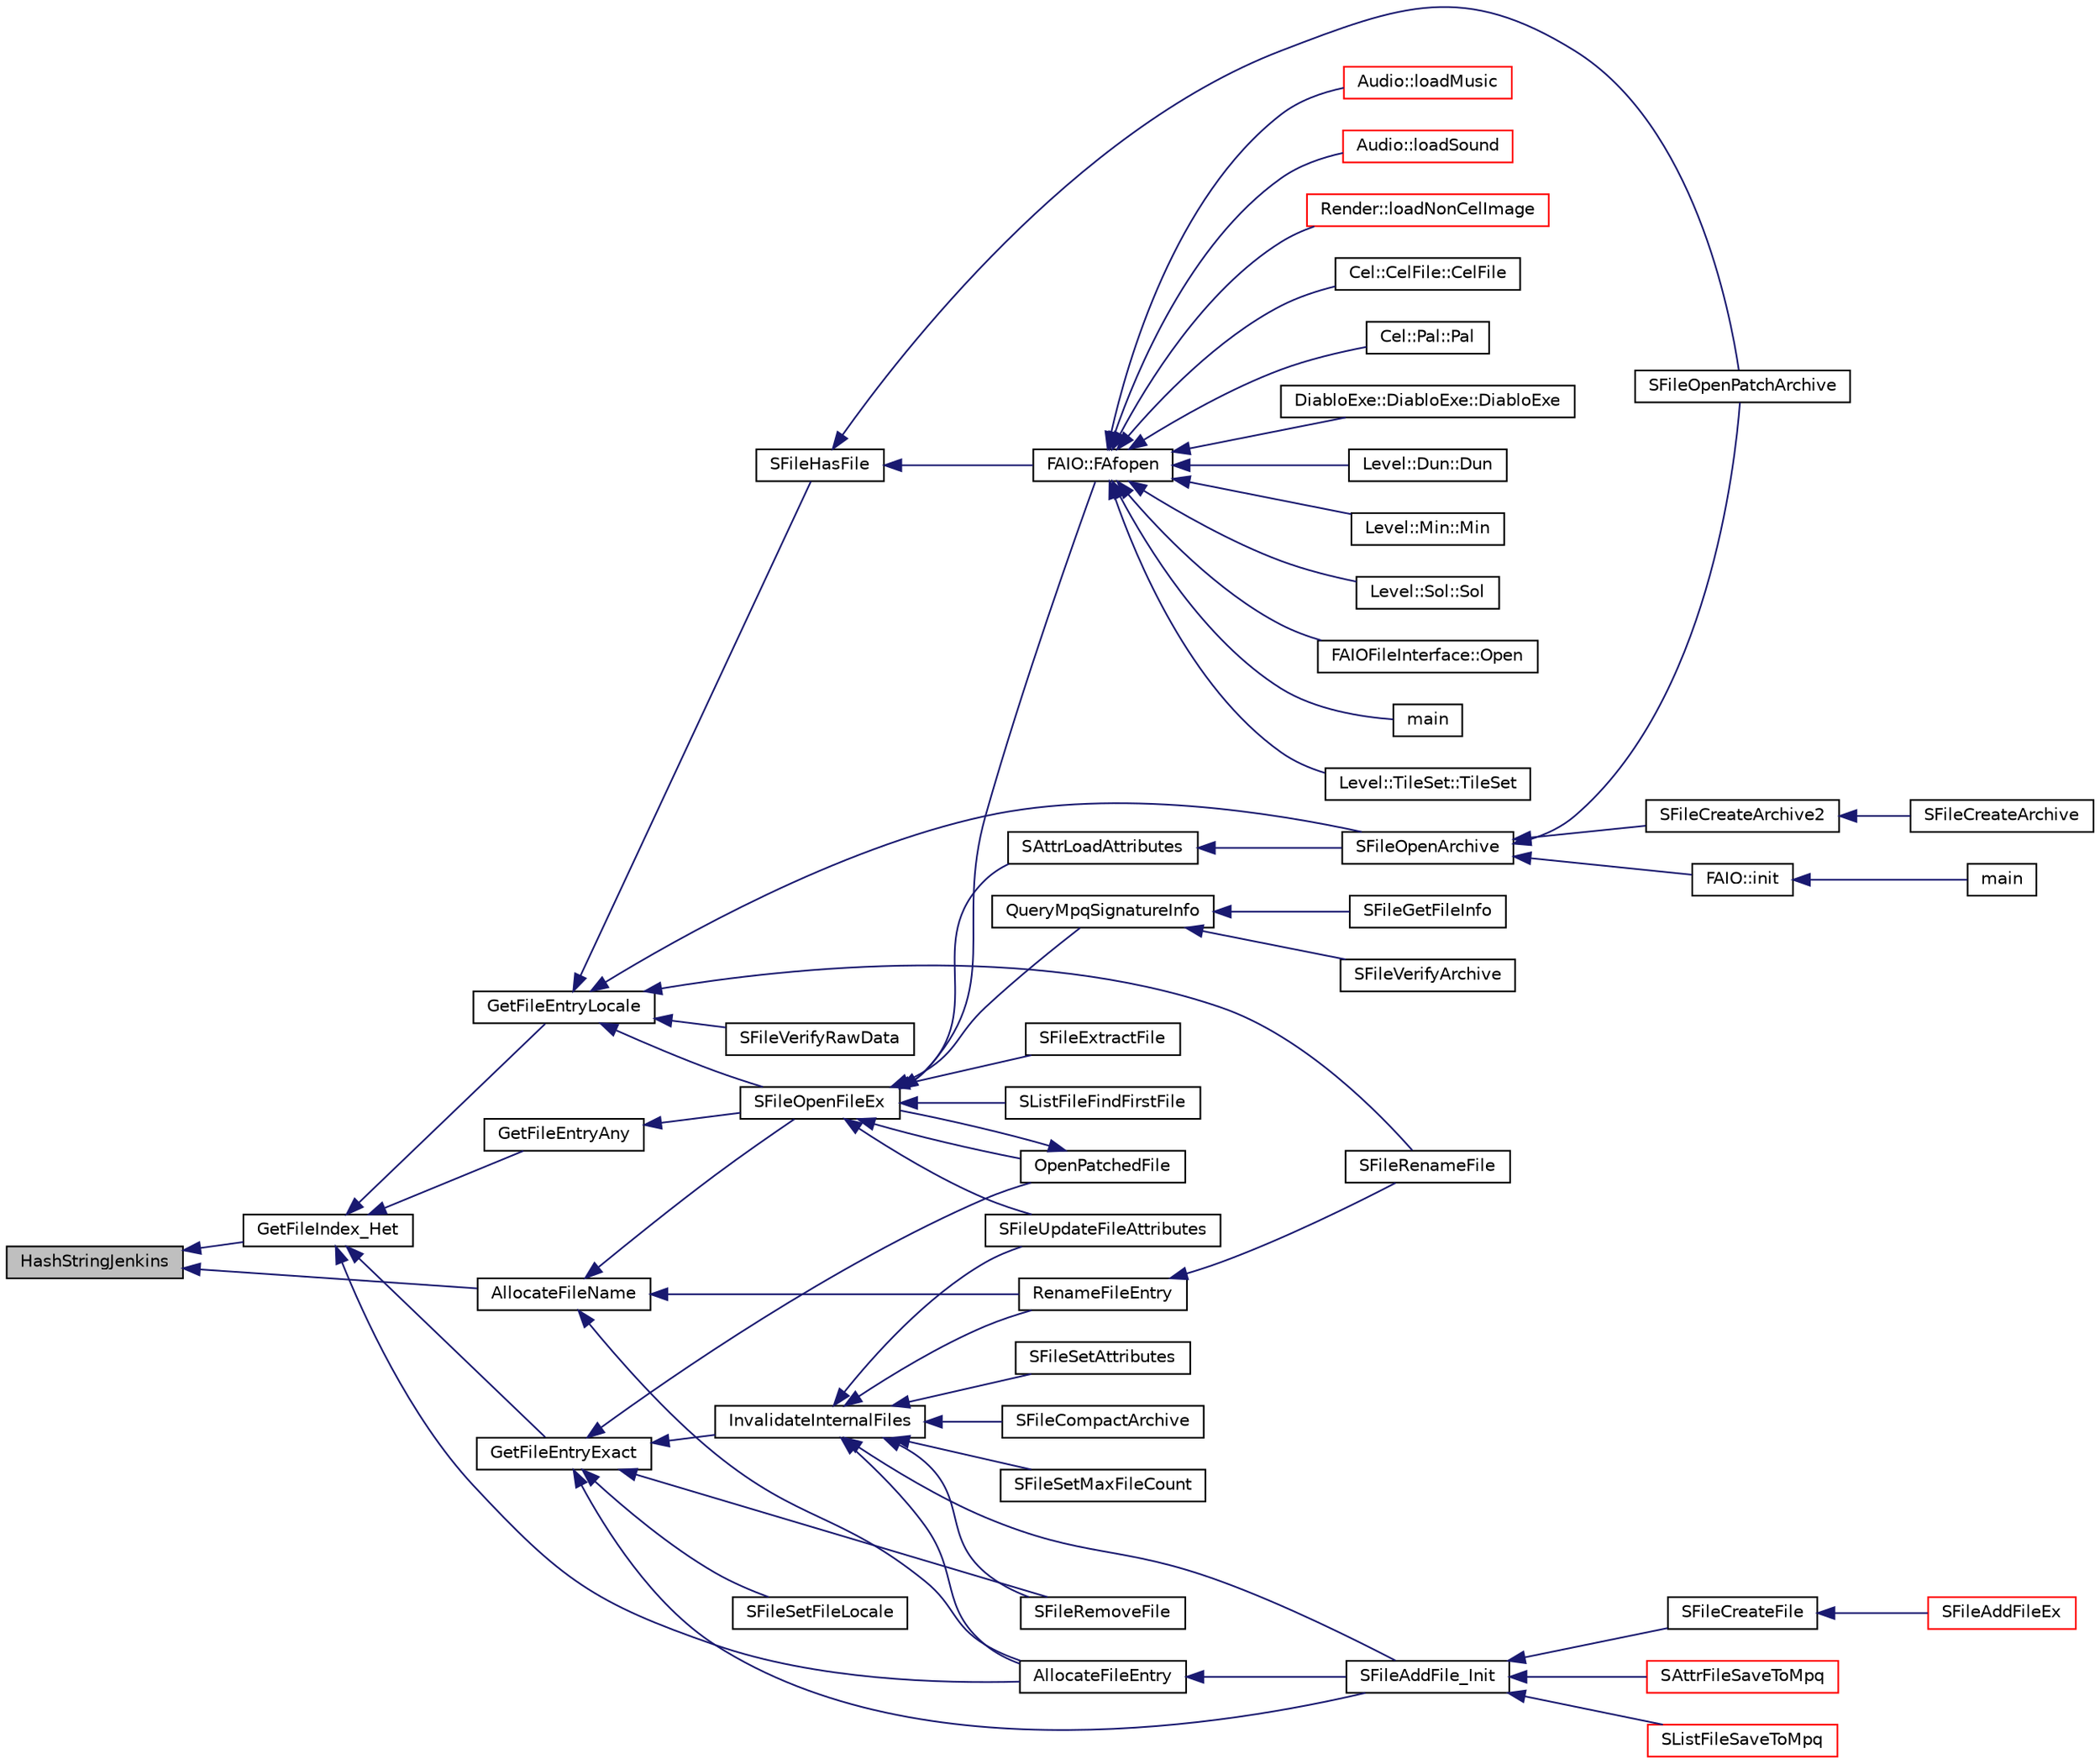 digraph G
{
  edge [fontname="Helvetica",fontsize="10",labelfontname="Helvetica",labelfontsize="10"];
  node [fontname="Helvetica",fontsize="10",shape=record];
  rankdir="LR";
  Node1 [label="HashStringJenkins",height=0.2,width=0.4,color="black", fillcolor="grey75", style="filled" fontcolor="black"];
  Node1 -> Node2 [dir="back",color="midnightblue",fontsize="10",style="solid",fontname="Helvetica"];
  Node2 [label="GetFileIndex_Het",height=0.2,width=0.4,color="black", fillcolor="white", style="filled",URL="$_s_base_file_table_8cpp.html#acf04d5326a7dd5e0c5d82598f8e76a50"];
  Node2 -> Node3 [dir="back",color="midnightblue",fontsize="10",style="solid",fontname="Helvetica"];
  Node3 [label="GetFileEntryAny",height=0.2,width=0.4,color="black", fillcolor="white", style="filled",URL="$_storm_common_8h.html#af5707ce5a7b11e9d533b24cda45ce7b1"];
  Node3 -> Node4 [dir="back",color="midnightblue",fontsize="10",style="solid",fontname="Helvetica"];
  Node4 [label="SFileOpenFileEx",height=0.2,width=0.4,color="black", fillcolor="white", style="filled",URL="$_storm_lib_8h.html#af9090bd528ef09a1c58bdb3931be5ec3"];
  Node4 -> Node5 [dir="back",color="midnightblue",fontsize="10",style="solid",fontname="Helvetica"];
  Node5 [label="FAIO::FAfopen",height=0.2,width=0.4,color="black", fillcolor="white", style="filled",URL="$namespace_f_a_i_o.html#a19fa8e6274a04bdeb5c54d1552e6248e"];
  Node5 -> Node6 [dir="back",color="midnightblue",fontsize="10",style="solid",fontname="Helvetica"];
  Node6 [label="main",height=0.2,width=0.4,color="black", fillcolor="white", style="filled",URL="$mpqtool_2main_8cpp.html#a51a0c03e82a49c8df1aee64a078f33e7"];
  Node5 -> Node7 [dir="back",color="midnightblue",fontsize="10",style="solid",fontname="Helvetica"];
  Node7 [label="Level::TileSet::TileSet",height=0.2,width=0.4,color="black", fillcolor="white", style="filled",URL="$class_level_1_1_tile_set.html#a25885e5e41f2220ddec063dd66615054"];
  Node5 -> Node8 [dir="back",color="midnightblue",fontsize="10",style="solid",fontname="Helvetica"];
  Node8 [label="Audio::loadMusic",height=0.2,width=0.4,color="red", fillcolor="white", style="filled",URL="$namespace_audio.html#aa723124f1d8ab10a57d74aac0df5d5cb"];
  Node5 -> Node9 [dir="back",color="midnightblue",fontsize="10",style="solid",fontname="Helvetica"];
  Node9 [label="Audio::loadSound",height=0.2,width=0.4,color="red", fillcolor="white", style="filled",URL="$namespace_audio.html#a640626e3ff91a05bf85051aa564d2be7"];
  Node5 -> Node10 [dir="back",color="midnightblue",fontsize="10",style="solid",fontname="Helvetica"];
  Node10 [label="Render::loadNonCelImage",height=0.2,width=0.4,color="red", fillcolor="white", style="filled",URL="$namespace_render.html#ac19fcc278cfef53ca0b941ff040fb5d3"];
  Node5 -> Node11 [dir="back",color="midnightblue",fontsize="10",style="solid",fontname="Helvetica"];
  Node11 [label="Cel::CelFile::CelFile",height=0.2,width=0.4,color="black", fillcolor="white", style="filled",URL="$class_cel_1_1_cel_file.html#a7aa56b24ad6db831061b2b1f4faed266"];
  Node5 -> Node12 [dir="back",color="midnightblue",fontsize="10",style="solid",fontname="Helvetica"];
  Node12 [label="Cel::Pal::Pal",height=0.2,width=0.4,color="black", fillcolor="white", style="filled",URL="$class_cel_1_1_pal.html#a1374e8fdbb589d9ad415f4bc3f133ef2"];
  Node5 -> Node13 [dir="back",color="midnightblue",fontsize="10",style="solid",fontname="Helvetica"];
  Node13 [label="DiabloExe::DiabloExe::DiabloExe",height=0.2,width=0.4,color="black", fillcolor="white", style="filled",URL="$class_diablo_exe_1_1_diablo_exe.html#aae82ed26725dbd5b89faca92507958f0"];
  Node5 -> Node14 [dir="back",color="midnightblue",fontsize="10",style="solid",fontname="Helvetica"];
  Node14 [label="Level::Dun::Dun",height=0.2,width=0.4,color="black", fillcolor="white", style="filled",URL="$class_level_1_1_dun.html#aebe0dd29cec43011e986c36a9a52b7b7"];
  Node5 -> Node15 [dir="back",color="midnightblue",fontsize="10",style="solid",fontname="Helvetica"];
  Node15 [label="Level::Min::Min",height=0.2,width=0.4,color="black", fillcolor="white", style="filled",URL="$class_level_1_1_min.html#ab29c456876f2cc69a0247e419fa17337"];
  Node5 -> Node16 [dir="back",color="midnightblue",fontsize="10",style="solid",fontname="Helvetica"];
  Node16 [label="Level::Sol::Sol",height=0.2,width=0.4,color="black", fillcolor="white", style="filled",URL="$class_level_1_1_sol.html#ab1b97555d237cb1c671bfdbb3de5d129"];
  Node5 -> Node17 [dir="back",color="midnightblue",fontsize="10",style="solid",fontname="Helvetica"];
  Node17 [label="FAIOFileInterface::Open",height=0.2,width=0.4,color="black", fillcolor="white", style="filled",URL="$class_f_a_i_o_file_interface.html#a0dd986067a16d1ba2da857c9b59c091c",tooltip="Opens a file."];
  Node4 -> Node18 [dir="back",color="midnightblue",fontsize="10",style="solid",fontname="Helvetica"];
  Node18 [label="SAttrLoadAttributes",height=0.2,width=0.4,color="black", fillcolor="white", style="filled",URL="$_storm_common_8h.html#a7d3f9dcaa29374564574951db3f84fd7"];
  Node18 -> Node19 [dir="back",color="midnightblue",fontsize="10",style="solid",fontname="Helvetica"];
  Node19 [label="SFileOpenArchive",height=0.2,width=0.4,color="black", fillcolor="white", style="filled",URL="$_storm_lib_8h.html#a8b031afa4f88b4b3705c274a0b5b4f73"];
  Node19 -> Node20 [dir="back",color="midnightblue",fontsize="10",style="solid",fontname="Helvetica"];
  Node20 [label="FAIO::init",height=0.2,width=0.4,color="black", fillcolor="white", style="filled",URL="$namespace_f_a_i_o.html#a2c6d08b4256153f34907093724c0f995"];
  Node20 -> Node21 [dir="back",color="midnightblue",fontsize="10",style="solid",fontname="Helvetica"];
  Node21 [label="main",height=0.2,width=0.4,color="black", fillcolor="white", style="filled",URL="$exedump_2main_8cpp.html#a2c3f6775325c30275d11c6abee2db6a0"];
  Node19 -> Node22 [dir="back",color="midnightblue",fontsize="10",style="solid",fontname="Helvetica"];
  Node22 [label="SFileCreateArchive2",height=0.2,width=0.4,color="black", fillcolor="white", style="filled",URL="$_storm_lib_8h.html#aa2b6fa8f16b5ac42868c546533fe26ce"];
  Node22 -> Node23 [dir="back",color="midnightblue",fontsize="10",style="solid",fontname="Helvetica"];
  Node23 [label="SFileCreateArchive",height=0.2,width=0.4,color="black", fillcolor="white", style="filled",URL="$_storm_lib_8h.html#a11342f379ed88e7b54873f1f53feb773"];
  Node19 -> Node24 [dir="back",color="midnightblue",fontsize="10",style="solid",fontname="Helvetica"];
  Node24 [label="SFileOpenPatchArchive",height=0.2,width=0.4,color="black", fillcolor="white", style="filled",URL="$_storm_lib_8h.html#a6daebdc66320d44284e960bbff33e886"];
  Node4 -> Node25 [dir="back",color="midnightblue",fontsize="10",style="solid",fontname="Helvetica"];
  Node25 [label="SFileUpdateFileAttributes",height=0.2,width=0.4,color="black", fillcolor="white", style="filled",URL="$_storm_lib_8h.html#a7f66db40266cb2d78416b2f9cc2804ba"];
  Node4 -> Node26 [dir="back",color="midnightblue",fontsize="10",style="solid",fontname="Helvetica"];
  Node26 [label="SFileExtractFile",height=0.2,width=0.4,color="black", fillcolor="white", style="filled",URL="$_storm_lib_8h.html#a25532910e8392ffc4b5fd57878d67316"];
  Node4 -> Node27 [dir="back",color="midnightblue",fontsize="10",style="solid",fontname="Helvetica"];
  Node27 [label="SListFileFindFirstFile",height=0.2,width=0.4,color="black", fillcolor="white", style="filled",URL="$_storm_lib_8h.html#a36dc66999a9e3fc82b83153fe8f1dc0c"];
  Node4 -> Node28 [dir="back",color="midnightblue",fontsize="10",style="solid",fontname="Helvetica"];
  Node28 [label="OpenPatchedFile",height=0.2,width=0.4,color="black", fillcolor="white", style="filled",URL="$_s_file_open_file_ex_8cpp.html#afa582c7f26b956201e18cd3677caefb8"];
  Node28 -> Node4 [dir="back",color="midnightblue",fontsize="10",style="solid",fontname="Helvetica"];
  Node4 -> Node29 [dir="back",color="midnightblue",fontsize="10",style="solid",fontname="Helvetica"];
  Node29 [label="QueryMpqSignatureInfo",height=0.2,width=0.4,color="black", fillcolor="white", style="filled",URL="$_storm_common_8h.html#ac66653be3516e818da293725ea5e0cb8"];
  Node29 -> Node30 [dir="back",color="midnightblue",fontsize="10",style="solid",fontname="Helvetica"];
  Node30 [label="SFileGetFileInfo",height=0.2,width=0.4,color="black", fillcolor="white", style="filled",URL="$_storm_lib_8h.html#a65c5c13489a621c481282da76b101e16"];
  Node29 -> Node31 [dir="back",color="midnightblue",fontsize="10",style="solid",fontname="Helvetica"];
  Node31 [label="SFileVerifyArchive",height=0.2,width=0.4,color="black", fillcolor="white", style="filled",URL="$_storm_lib_8h.html#a5d1f891bd3e6c98a94a13cc5745ae6f4"];
  Node2 -> Node32 [dir="back",color="midnightblue",fontsize="10",style="solid",fontname="Helvetica"];
  Node32 [label="GetFileEntryLocale",height=0.2,width=0.4,color="black", fillcolor="white", style="filled",URL="$_storm_common_8h.html#a7347ab3dd849dcc0350e1ca8d83af6b3"];
  Node32 -> Node33 [dir="back",color="midnightblue",fontsize="10",style="solid",fontname="Helvetica"];
  Node33 [label="SFileRenameFile",height=0.2,width=0.4,color="black", fillcolor="white", style="filled",URL="$_storm_lib_8h.html#abf315c2be57e5ebb9790cf84fe88ef03"];
  Node32 -> Node19 [dir="back",color="midnightblue",fontsize="10",style="solid",fontname="Helvetica"];
  Node32 -> Node34 [dir="back",color="midnightblue",fontsize="10",style="solid",fontname="Helvetica"];
  Node34 [label="SFileHasFile",height=0.2,width=0.4,color="black", fillcolor="white", style="filled",URL="$_storm_lib_8h.html#a7fb756b76326ffec7dbe07e4167490c0"];
  Node34 -> Node5 [dir="back",color="midnightblue",fontsize="10",style="solid",fontname="Helvetica"];
  Node34 -> Node24 [dir="back",color="midnightblue",fontsize="10",style="solid",fontname="Helvetica"];
  Node32 -> Node4 [dir="back",color="midnightblue",fontsize="10",style="solid",fontname="Helvetica"];
  Node32 -> Node35 [dir="back",color="midnightblue",fontsize="10",style="solid",fontname="Helvetica"];
  Node35 [label="SFileVerifyRawData",height=0.2,width=0.4,color="black", fillcolor="white", style="filled",URL="$_storm_lib_8h.html#aa21f6b77da80e04edc92c377a8878dd7"];
  Node2 -> Node36 [dir="back",color="midnightblue",fontsize="10",style="solid",fontname="Helvetica"];
  Node36 [label="GetFileEntryExact",height=0.2,width=0.4,color="black", fillcolor="white", style="filled",URL="$_storm_common_8h.html#a90069131da300c2a6d9ff0b7a1b41806"];
  Node36 -> Node37 [dir="back",color="midnightblue",fontsize="10",style="solid",fontname="Helvetica"];
  Node37 [label="InvalidateInternalFiles",height=0.2,width=0.4,color="black", fillcolor="white", style="filled",URL="$_storm_common_8h.html#a49c99a591813b88b38d9d219af88a8d4"];
  Node37 -> Node38 [dir="back",color="midnightblue",fontsize="10",style="solid",fontname="Helvetica"];
  Node38 [label="AllocateFileEntry",height=0.2,width=0.4,color="black", fillcolor="white", style="filled",URL="$_storm_common_8h.html#aca2f6b3ece92ea308a9bcd3976e9e03d"];
  Node38 -> Node39 [dir="back",color="midnightblue",fontsize="10",style="solid",fontname="Helvetica"];
  Node39 [label="SFileAddFile_Init",height=0.2,width=0.4,color="black", fillcolor="white", style="filled",URL="$_storm_common_8h.html#ab45600a4a2a6fee1a3f03493e789866b"];
  Node39 -> Node40 [dir="back",color="midnightblue",fontsize="10",style="solid",fontname="Helvetica"];
  Node40 [label="SFileCreateFile",height=0.2,width=0.4,color="black", fillcolor="white", style="filled",URL="$_storm_lib_8h.html#ae3ab9ea48707f8edb0decb7fef53e896"];
  Node40 -> Node41 [dir="back",color="midnightblue",fontsize="10",style="solid",fontname="Helvetica"];
  Node41 [label="SFileAddFileEx",height=0.2,width=0.4,color="red", fillcolor="white", style="filled",URL="$_storm_lib_8h.html#a9d092079ada150e05bfed5a26e65e184"];
  Node39 -> Node42 [dir="back",color="midnightblue",fontsize="10",style="solid",fontname="Helvetica"];
  Node42 [label="SAttrFileSaveToMpq",height=0.2,width=0.4,color="red", fillcolor="white", style="filled",URL="$_storm_common_8h.html#a1f552d4db51760c541354dc64e7808ea"];
  Node39 -> Node43 [dir="back",color="midnightblue",fontsize="10",style="solid",fontname="Helvetica"];
  Node43 [label="SListFileSaveToMpq",height=0.2,width=0.4,color="red", fillcolor="white", style="filled",URL="$_storm_common_8h.html#a92fbeed559aba21268c7cf0b967e49fc"];
  Node37 -> Node44 [dir="back",color="midnightblue",fontsize="10",style="solid",fontname="Helvetica"];
  Node44 [label="RenameFileEntry",height=0.2,width=0.4,color="black", fillcolor="white", style="filled",URL="$_storm_common_8h.html#a064b84cb1dd914abd03d6caab3a1e99b"];
  Node44 -> Node33 [dir="back",color="midnightblue",fontsize="10",style="solid",fontname="Helvetica"];
  Node37 -> Node39 [dir="back",color="midnightblue",fontsize="10",style="solid",fontname="Helvetica"];
  Node37 -> Node45 [dir="back",color="midnightblue",fontsize="10",style="solid",fontname="Helvetica"];
  Node45 [label="SFileRemoveFile",height=0.2,width=0.4,color="black", fillcolor="white", style="filled",URL="$_storm_lib_8h.html#a78b84dd7671288c4fa62d0ae748b831d"];
  Node37 -> Node46 [dir="back",color="midnightblue",fontsize="10",style="solid",fontname="Helvetica"];
  Node46 [label="SFileSetAttributes",height=0.2,width=0.4,color="black", fillcolor="white", style="filled",URL="$_storm_lib_8h.html#ad8c8767ef66fc69dad98bd3a88f67def"];
  Node37 -> Node25 [dir="back",color="midnightblue",fontsize="10",style="solid",fontname="Helvetica"];
  Node37 -> Node47 [dir="back",color="midnightblue",fontsize="10",style="solid",fontname="Helvetica"];
  Node47 [label="SFileCompactArchive",height=0.2,width=0.4,color="black", fillcolor="white", style="filled",URL="$_storm_lib_8h.html#a4a8f24295ae27ee91ab52a2cc8a0e9ba"];
  Node37 -> Node48 [dir="back",color="midnightblue",fontsize="10",style="solid",fontname="Helvetica"];
  Node48 [label="SFileSetMaxFileCount",height=0.2,width=0.4,color="black", fillcolor="white", style="filled",URL="$_storm_lib_8h.html#aa0066fc17b79fdbd976230a7d395d731"];
  Node36 -> Node39 [dir="back",color="midnightblue",fontsize="10",style="solid",fontname="Helvetica"];
  Node36 -> Node45 [dir="back",color="midnightblue",fontsize="10",style="solid",fontname="Helvetica"];
  Node36 -> Node49 [dir="back",color="midnightblue",fontsize="10",style="solid",fontname="Helvetica"];
  Node49 [label="SFileSetFileLocale",height=0.2,width=0.4,color="black", fillcolor="white", style="filled",URL="$_storm_lib_8h.html#a7b5145c080be1df3647b57e93454a7fb"];
  Node36 -> Node28 [dir="back",color="midnightblue",fontsize="10",style="solid",fontname="Helvetica"];
  Node2 -> Node38 [dir="back",color="midnightblue",fontsize="10",style="solid",fontname="Helvetica"];
  Node1 -> Node50 [dir="back",color="midnightblue",fontsize="10",style="solid",fontname="Helvetica"];
  Node50 [label="AllocateFileName",height=0.2,width=0.4,color="black", fillcolor="white", style="filled",URL="$_storm_common_8h.html#a551f6e01e95accafb0042ae9b8d81e61"];
  Node50 -> Node38 [dir="back",color="midnightblue",fontsize="10",style="solid",fontname="Helvetica"];
  Node50 -> Node44 [dir="back",color="midnightblue",fontsize="10",style="solid",fontname="Helvetica"];
  Node50 -> Node4 [dir="back",color="midnightblue",fontsize="10",style="solid",fontname="Helvetica"];
}
